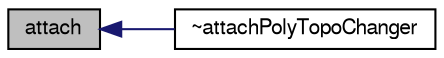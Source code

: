 digraph "attach"
{
  bgcolor="transparent";
  edge [fontname="FreeSans",fontsize="10",labelfontname="FreeSans",labelfontsize="10"];
  node [fontname="FreeSans",fontsize="10",shape=record];
  rankdir="LR";
  Node828 [label="attach",height=0.2,width=0.4,color="black", fillcolor="grey75", style="filled", fontcolor="black"];
  Node828 -> Node829 [dir="back",color="midnightblue",fontsize="10",style="solid",fontname="FreeSans"];
  Node829 [label="~attachPolyTopoChanger",height=0.2,width=0.4,color="black",URL="$a21606.html#a662f0a785ef9a21ba3f976049791b2b8",tooltip="Destructor. "];
}
